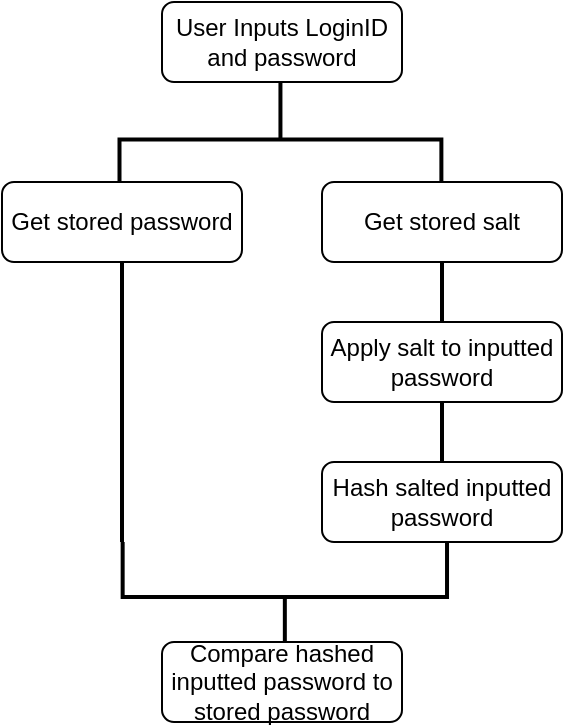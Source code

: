 <mxfile version="22.0.8" type="github">
  <diagram id="C5RBs43oDa-KdzZeNtuy" name="Page-1">
    <mxGraphModel dx="1249" dy="573" grid="1" gridSize="10" guides="1" tooltips="1" connect="1" arrows="1" fold="1" page="1" pageScale="1" pageWidth="827" pageHeight="1169" math="0" shadow="0">
      <root>
        <mxCell id="WIyWlLk6GJQsqaUBKTNV-0" />
        <mxCell id="WIyWlLk6GJQsqaUBKTNV-1" parent="WIyWlLk6GJQsqaUBKTNV-0" />
        <mxCell id="6ChO5fd9lav_I5Lx9Qlp-13" value="" style="line;strokeWidth=2;direction=south;html=1;" vertex="1" parent="WIyWlLk6GJQsqaUBKTNV-1">
          <mxGeometry x="135" y="190" width="10" height="160" as="geometry" />
        </mxCell>
        <mxCell id="6ChO5fd9lav_I5Lx9Qlp-8" value="" style="strokeWidth=2;html=1;shape=mxgraph.flowchart.annotation_2;align=left;labelPosition=right;pointerEvents=1;rotation=-90;" vertex="1" parent="WIyWlLk6GJQsqaUBKTNV-1">
          <mxGeometry x="193.92" y="296.4" width="55" height="162.19" as="geometry" />
        </mxCell>
        <mxCell id="6ChO5fd9lav_I5Lx9Qlp-6" value="" style="line;strokeWidth=2;direction=south;html=1;" vertex="1" parent="WIyWlLk6GJQsqaUBKTNV-1">
          <mxGeometry x="295" y="180" width="10" height="160" as="geometry" />
        </mxCell>
        <mxCell id="6ChO5fd9lav_I5Lx9Qlp-0" value="" style="strokeWidth=2;html=1;shape=mxgraph.flowchart.annotation_2;align=left;labelPosition=right;pointerEvents=1;rotation=90;" vertex="1" parent="WIyWlLk6GJQsqaUBKTNV-1">
          <mxGeometry x="190.47" y="68.28" width="57.5" height="160.94" as="geometry" />
        </mxCell>
        <mxCell id="WIyWlLk6GJQsqaUBKTNV-3" value="User Inputs LoginID and password" style="rounded=1;whiteSpace=wrap;html=1;fontSize=12;glass=0;strokeWidth=1;shadow=0;" parent="WIyWlLk6GJQsqaUBKTNV-1" vertex="1">
          <mxGeometry x="160" y="80" width="120" height="40" as="geometry" />
        </mxCell>
        <mxCell id="JGDZbn5UJvhcQJ4w1DIc-3" value="Get stored salt" style="rounded=1;whiteSpace=wrap;html=1;fontSize=12;glass=0;strokeWidth=1;shadow=0;" parent="WIyWlLk6GJQsqaUBKTNV-1" vertex="1">
          <mxGeometry x="240" y="170" width="120" height="40" as="geometry" />
        </mxCell>
        <mxCell id="R0MoW64OqVRF0v6TfZuE-1" value="Apply salt to inputted password" style="rounded=1;whiteSpace=wrap;html=1;fontSize=12;glass=0;strokeWidth=1;shadow=0;" parent="WIyWlLk6GJQsqaUBKTNV-1" vertex="1">
          <mxGeometry x="240" y="240" width="120" height="40" as="geometry" />
        </mxCell>
        <mxCell id="JGDZbn5UJvhcQJ4w1DIc-1" value="Get stored password" style="rounded=1;whiteSpace=wrap;html=1;fontSize=12;glass=0;strokeWidth=1;shadow=0;" parent="WIyWlLk6GJQsqaUBKTNV-1" vertex="1">
          <mxGeometry x="80" y="170" width="120" height="40" as="geometry" />
        </mxCell>
        <mxCell id="6ChO5fd9lav_I5Lx9Qlp-1" value="Hash salted inputted password" style="rounded=1;whiteSpace=wrap;html=1;fontSize=12;glass=0;strokeWidth=1;shadow=0;" vertex="1" parent="WIyWlLk6GJQsqaUBKTNV-1">
          <mxGeometry x="240" y="310" width="120" height="40" as="geometry" />
        </mxCell>
        <mxCell id="6ChO5fd9lav_I5Lx9Qlp-2" value="Compare hashed inputted password to stored password" style="rounded=1;whiteSpace=wrap;html=1;fontSize=12;glass=0;strokeWidth=1;shadow=0;" vertex="1" parent="WIyWlLk6GJQsqaUBKTNV-1">
          <mxGeometry x="160" y="400" width="120" height="40" as="geometry" />
        </mxCell>
      </root>
    </mxGraphModel>
  </diagram>
</mxfile>

